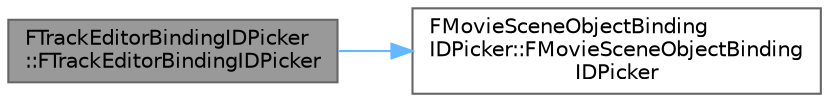 digraph "FTrackEditorBindingIDPicker::FTrackEditorBindingIDPicker"
{
 // INTERACTIVE_SVG=YES
 // LATEX_PDF_SIZE
  bgcolor="transparent";
  edge [fontname=Helvetica,fontsize=10,labelfontname=Helvetica,labelfontsize=10];
  node [fontname=Helvetica,fontsize=10,shape=box,height=0.2,width=0.4];
  rankdir="LR";
  Node1 [id="Node000001",label="FTrackEditorBindingIDPicker\l::FTrackEditorBindingIDPicker",height=0.2,width=0.4,color="gray40", fillcolor="grey60", style="filled", fontcolor="black",tooltip=" "];
  Node1 -> Node2 [id="edge1_Node000001_Node000002",color="steelblue1",style="solid",tooltip=" "];
  Node2 [id="Node000002",label="FMovieSceneObjectBinding\lIDPicker::FMovieSceneObjectBinding\lIDPicker",height=0.2,width=0.4,color="grey40", fillcolor="white", style="filled",URL="$da/d66/classFMovieSceneObjectBindingIDPicker.html#a55fca501878ee01252c28952053bc1c0",tooltip="Default constructor used in contexts external to the sequencer interface."];
}
